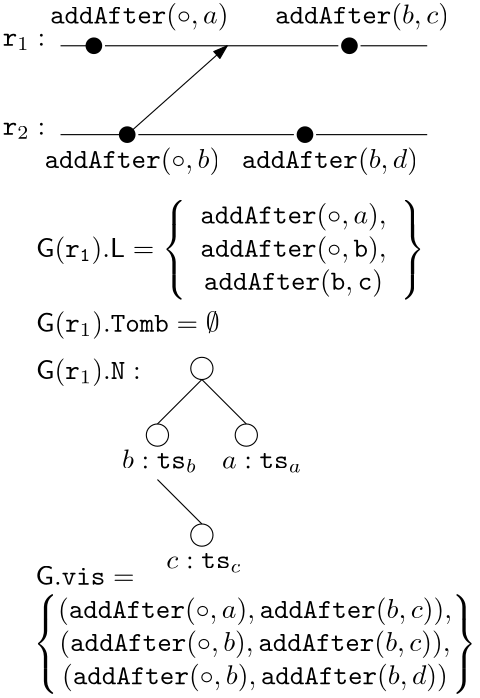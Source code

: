 <?xml version="1.0"?>
<!DOCTYPE ipe SYSTEM "ipe.dtd">
<ipe version="70206" creator="Ipe 7.2.7">
<info created="D:20180702142633" modified="D:20180711231411"/>
<ipestyle name="basic">
<symbol name="arrow/arc(spx)">
<path stroke="sym-stroke" fill="sym-stroke" pen="sym-pen">
0 0 m
-1 0.333 l
-1 -0.333 l
h
</path>
</symbol>
<symbol name="arrow/farc(spx)">
<path stroke="sym-stroke" fill="white" pen="sym-pen">
0 0 m
-1 0.333 l
-1 -0.333 l
h
</path>
</symbol>
<symbol name="arrow/ptarc(spx)">
<path stroke="sym-stroke" fill="sym-stroke" pen="sym-pen">
0 0 m
-1 0.333 l
-0.8 0 l
-1 -0.333 l
h
</path>
</symbol>
<symbol name="arrow/fptarc(spx)">
<path stroke="sym-stroke" fill="white" pen="sym-pen">
0 0 m
-1 0.333 l
-0.8 0 l
-1 -0.333 l
h
</path>
</symbol>
<symbol name="mark/circle(sx)" transformations="translations">
<path fill="sym-stroke">
0.6 0 0 0.6 0 0 e
0.4 0 0 0.4 0 0 e
</path>
</symbol>
<symbol name="mark/disk(sx)" transformations="translations">
<path fill="sym-stroke">
0.6 0 0 0.6 0 0 e
</path>
</symbol>
<symbol name="mark/fdisk(sfx)" transformations="translations">
<group>
<path fill="sym-fill">
0.5 0 0 0.5 0 0 e
</path>
<path fill="sym-stroke" fillrule="eofill">
0.6 0 0 0.6 0 0 e
0.4 0 0 0.4 0 0 e
</path>
</group>
</symbol>
<symbol name="mark/box(sx)" transformations="translations">
<path fill="sym-stroke" fillrule="eofill">
-0.6 -0.6 m
0.6 -0.6 l
0.6 0.6 l
-0.6 0.6 l
h
-0.4 -0.4 m
0.4 -0.4 l
0.4 0.4 l
-0.4 0.4 l
h
</path>
</symbol>
<symbol name="mark/square(sx)" transformations="translations">
<path fill="sym-stroke">
-0.6 -0.6 m
0.6 -0.6 l
0.6 0.6 l
-0.6 0.6 l
h
</path>
</symbol>
<symbol name="mark/fsquare(sfx)" transformations="translations">
<group>
<path fill="sym-fill">
-0.5 -0.5 m
0.5 -0.5 l
0.5 0.5 l
-0.5 0.5 l
h
</path>
<path fill="sym-stroke" fillrule="eofill">
-0.6 -0.6 m
0.6 -0.6 l
0.6 0.6 l
-0.6 0.6 l
h
-0.4 -0.4 m
0.4 -0.4 l
0.4 0.4 l
-0.4 0.4 l
h
</path>
</group>
</symbol>
<symbol name="mark/cross(sx)" transformations="translations">
<group>
<path fill="sym-stroke">
-0.43 -0.57 m
0.57 0.43 l
0.43 0.57 l
-0.57 -0.43 l
h
</path>
<path fill="sym-stroke">
-0.43 0.57 m
0.57 -0.43 l
0.43 -0.57 l
-0.57 0.43 l
h
</path>
</group>
</symbol>
<symbol name="arrow/fnormal(spx)">
<path stroke="sym-stroke" fill="white" pen="sym-pen">
0 0 m
-1 0.333 l
-1 -0.333 l
h
</path>
</symbol>
<symbol name="arrow/pointed(spx)">
<path stroke="sym-stroke" fill="sym-stroke" pen="sym-pen">
0 0 m
-1 0.333 l
-0.8 0 l
-1 -0.333 l
h
</path>
</symbol>
<symbol name="arrow/fpointed(spx)">
<path stroke="sym-stroke" fill="white" pen="sym-pen">
0 0 m
-1 0.333 l
-0.8 0 l
-1 -0.333 l
h
</path>
</symbol>
<symbol name="arrow/linear(spx)">
<path stroke="sym-stroke" pen="sym-pen">
-1 0.333 m
0 0 l
-1 -0.333 l
</path>
</symbol>
<symbol name="arrow/fdouble(spx)">
<path stroke="sym-stroke" fill="white" pen="sym-pen">
0 0 m
-1 0.333 l
-1 -0.333 l
h
-1 0 m
-2 0.333 l
-2 -0.333 l
h
</path>
</symbol>
<symbol name="arrow/double(spx)">
<path stroke="sym-stroke" fill="sym-stroke" pen="sym-pen">
0 0 m
-1 0.333 l
-1 -0.333 l
h
-1 0 m
-2 0.333 l
-2 -0.333 l
h
</path>
</symbol>
<pen name="heavier" value="0.8"/>
<pen name="fat" value="1.2"/>
<pen name="ultrafat" value="2"/>
<symbolsize name="large" value="5"/>
<symbolsize name="small" value="2"/>
<symbolsize name="tiny" value="1.1"/>
<arrowsize name="large" value="10"/>
<arrowsize name="small" value="5"/>
<arrowsize name="tiny" value="3"/>
<color name="red" value="1 0 0"/>
<color name="green" value="0 1 0"/>
<color name="blue" value="0 0 1"/>
<color name="yellow" value="1 1 0"/>
<color name="orange" value="1 0.647 0"/>
<color name="gold" value="1 0.843 0"/>
<color name="purple" value="0.627 0.125 0.941"/>
<color name="gray" value="0.745"/>
<color name="brown" value="0.647 0.165 0.165"/>
<color name="navy" value="0 0 0.502"/>
<color name="pink" value="1 0.753 0.796"/>
<color name="seagreen" value="0.18 0.545 0.341"/>
<color name="turquoise" value="0.251 0.878 0.816"/>
<color name="violet" value="0.933 0.51 0.933"/>
<color name="darkblue" value="0 0 0.545"/>
<color name="darkcyan" value="0 0.545 0.545"/>
<color name="darkgray" value="0.663"/>
<color name="darkgreen" value="0 0.392 0"/>
<color name="darkmagenta" value="0.545 0 0.545"/>
<color name="darkorange" value="1 0.549 0"/>
<color name="darkred" value="0.545 0 0"/>
<color name="lightblue" value="0.678 0.847 0.902"/>
<color name="lightcyan" value="0.878 1 1"/>
<color name="lightgray" value="0.827"/>
<color name="lightgreen" value="0.565 0.933 0.565"/>
<color name="lightyellow" value="1 1 0.878"/>
<dashstyle name="dashed" value="[4] 0"/>
<dashstyle name="dotted" value="[1 3] 0"/>
<dashstyle name="dash dotted" value="[4 2 1 2] 0"/>
<dashstyle name="dash dot dotted" value="[4 2 1 2 1 2] 0"/>
<textsize name="large" value="\large"/>
<textsize name="Large" value="\Large"/>
<textsize name="LARGE" value="\LARGE"/>
<textsize name="huge" value="\huge"/>
<textsize name="Huge" value="\Huge"/>
<textsize name="small" value="\small"/>
<textsize name="footnote" value="\footnotesize"/>
<textsize name="tiny" value="\tiny"/>
<textstyle name="center" begin="\begin{center}" end="\end{center}"/>
<textstyle name="itemize" begin="\begin{itemize}" end="\end{itemize}"/>
<textstyle name="item" begin="\begin{itemize}\item{}" end="\end{itemize}"/>
<gridsize name="4 pts" value="4"/>
<gridsize name="8 pts (~3 mm)" value="8"/>
<gridsize name="16 pts (~6 mm)" value="16"/>
<gridsize name="32 pts (~12 mm)" value="32"/>
<gridsize name="10 pts (~3.5 mm)" value="10"/>
<gridsize name="20 pts (~7 mm)" value="20"/>
<gridsize name="14 pts (~5 mm)" value="14"/>
<gridsize name="28 pts (~10 mm)" value="28"/>
<gridsize name="56 pts (~20 mm)" value="56"/>
<anglesize name="90 deg" value="90"/>
<anglesize name="60 deg" value="60"/>
<anglesize name="45 deg" value="45"/>
<anglesize name="30 deg" value="30"/>
<anglesize name="22.5 deg" value="22.5"/>
<opacity name="10%" value="0.1"/>
<opacity name="30%" value="0.3"/>
<opacity name="50%" value="0.5"/>
<opacity name="75%" value="0.75"/>
<tiling name="falling" angle="-60" step="4" width="1"/>
<tiling name="rising" angle="30" step="4" width="1"/>
</ipestyle>
<page>
<layer name="alpha"/>
<view layers="alpha" active="alpha"/>
<use layer="alpha" matrix="1 0 0 1 -160 556" name="mark/disk(sx)" pos="232 244" size="large" stroke="black"/>
<use matrix="1 0 0 1 -148 524" name="mark/disk(sx)" pos="232 244" size="large" stroke="black"/>
<path stroke="black" arrow="normal/small">
84 768 m
120 800 l
</path>
<path matrix="1 0 0 1 -8 560" stroke="black">
68 240 m
80 240 l
</path>
<path matrix="1 0 0 1 -8 560" stroke="black">
68 208 m
92 208 l
</path>
<text matrix="1 0 0 1 -24.795 364" transformations="translations" pos="64 436" stroke="black" type="label" width="15.234" height="4.294" depth="1.49" valign="baseline" style="math">\ensuremath{\mathtt{r}}_1:</text>
<text matrix="1 0 0 1 -24.795 332" transformations="translations" pos="64 436" stroke="black" type="label" width="15.234" height="4.294" depth="1.49" valign="baseline" style="math">\ensuremath{\mathtt{r}}_2:</text>
<text matrix="1 0 0 1 -9.795 320" transformations="translations" pos="64 436" stroke="black" type="label" width="63.276" height="7.473" depth="2.49" valign="baseline" style="math">\ensuremath{\mathtt{addAfter}(\circ,b)}</text>
<text matrix="1 0 0 1 -7.795 372" transformations="translations" pos="64 436" stroke="black" type="label" width="64.267" height="7.473" depth="2.49" valign="baseline" style="math">\ensuremath{\mathtt{addAfter}(\circ,a)}</text>
<text matrix="1 0 0 1 73.205 372" transformations="translations" pos="64 436" stroke="black" type="label" width="62.606" height="7.473" depth="2.49" valign="baseline" style="math">\ensuremath{\mathtt{addAfter}(b,c)}</text>
<text matrix="1 0 0 1 61.205 320" transformations="translations" pos="64 436" stroke="black" type="label" width="63.48" height="7.473" depth="2.49" valign="baseline" style="math">\ensuremath{\mathtt{addAfter}(b,d)}</text>
<use matrix="1 0 0 1 -68 556" name="mark/disk(sx)" pos="232 244" size="large" stroke="black"/>
<use matrix="1 0 0 1 -84 524" name="mark/disk(sx)" pos="232 244" size="large" stroke="black"/>
<path matrix="1 0 0 1 4 560" stroke="black">
72 240 m
156 240 l
</path>
<path matrix="1 0 0 1 4 560" stroke="black">
84 208 m
140 208 l
</path>
<path matrix="1 0 0 1 4 560" stroke="black">
148 208 m
188 208 l
</path>
<text matrix="1 0 0 1 -12.795 288" transformations="translations" pos="64 436" stroke="black" type="label" width="139.979" height="20.406" depth="15.46" valign="baseline" style="math">\mathsf{G}(\mathtt{r_1}).\mathsf{L} = 
\left\{\begin{array}{c}
	\mathtt{addAfter}(\circ,a),\\
	\mathtt{addAfter(\circ,b)},\\
	\mathtt{addAfter(b,c)}
	\end{array}\right\}</text>
<text matrix="1 0 0 1 -12.795 261" transformations="translations" pos="64 436" stroke="black" type="label" width="66.044" height="7.473" depth="2.49" valign="baseline" style="math">\mathsf{G}(\ensuremath{\mathtt{r}}_1).\mathtt{Tomb}=\emptyset</text>
<path matrix="1 0 0 1 32 560" stroke="black">
136 240 m
160 240 l
</path>
<text matrix="1 0 0 1 -12.795 244" transformations="translations" pos="64 436" stroke="black" type="label" width="37.623" height="7.473" depth="2.49" valign="baseline" style="math">\mathsf{G}(\ensuremath{\mathtt{r}}_1).\mathtt{N}:</text>
<group matrix="1 0 0 1 -5.12135 -12.1604">
<path matrix="1 0 0 1 40 432" stroke="black">
4 0 0 4 92 240 e
</path>
<path matrix="1 0 0 1 24 456" stroke="black">
4 0 0 4 92 240 e
</path>
<path matrix="1 0 0 1 44 436" stroke="black">
72 256 m
56 240 l
</path>
<path matrix="1 0 0 1 44 436" stroke="black">
72 256 m
88 240 l
</path>
<path matrix="1 0 0 1 8 432" stroke="black">
4 0 0 4 92 240 e
</path>
<path matrix="1 0 0 1 24 396" stroke="black">
4 0 0 4 92 240 e
</path>
<path matrix="1 0 0 1 -116 316" stroke="black">
216 340 m
232 324 l
</path>
<text matrix="1 0 0 1 23.205 224" transformations="translations" pos="64 436" stroke="black" type="label" width="27.04" height="6.923" depth="1.49" valign="baseline" style="math">b:\ensuremath{\mathtt{ts}}_b</text>
<text matrix="1 0 0 1 59.205 224" transformations="translations" pos="64 436" stroke="black" type="label" width="28.848" height="5.519" depth="1.49" valign="baseline" style="math">a:\ensuremath{\mathtt{ts}}_a</text>
<text matrix="1 0 0 1 39.205 188" transformations="translations" pos="64 436" stroke="black" type="label" width="27.133" height="5.519" depth="1.49" valign="baseline" style="math">c:\ensuremath{\mathtt{ts}}_c</text>
</group>
<text matrix="1 0 0 1 -13.795 146" transformations="translations" pos="64 436" stroke="black" type="label" width="159.528" height="20.406" depth="15.46" valign="baseline" style="math">\left\{\kern-5pt\begin{array}{c}
(\mathtt{addAfter}(\circ, a), \mathtt{addAfter}(b,c)),\\
(\mathtt{addAfter}(\circ, b), \mathtt{addAfter}(b,c)),\\
(\mathtt{addAfter}(\circ, b), \mathtt{addAfter}(b,d))\\
\end{array}\kern-5pt\right\}</text>
<text matrix="1 0 0 1 -157 -18" transformations="translations" pos="208 624" stroke="black" type="label" width="35.616" height="6.918" depth="0" valign="baseline" style="math">\mathsf{G}.\mathtt{vis} =</text>
</page>
</ipe>
